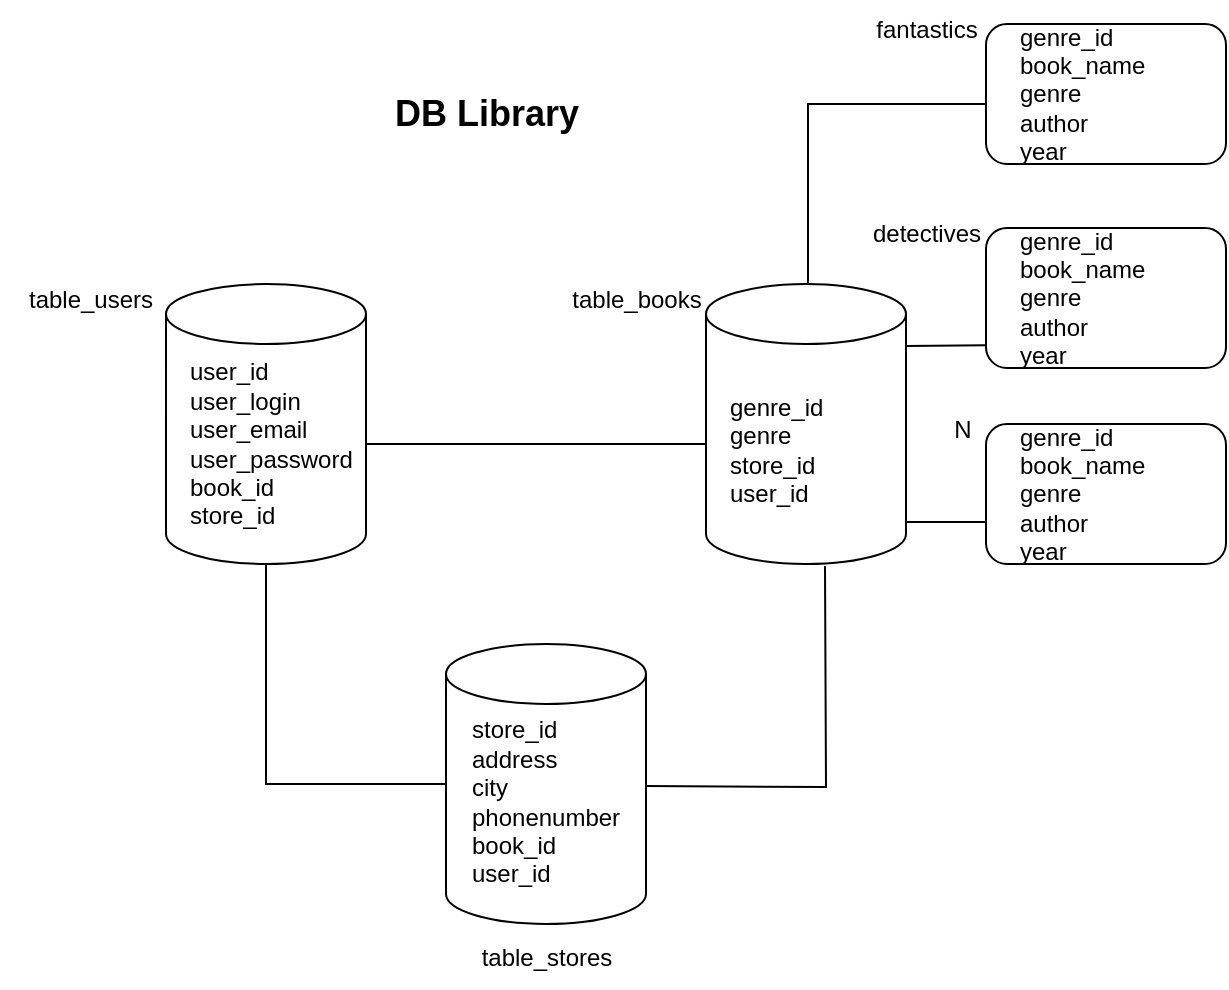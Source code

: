 <mxfile version="23.1.1" type="device">
  <diagram name="Страница — 1" id="sllSG_IrFpRFmlxKe0wj">
    <mxGraphModel dx="995" dy="586" grid="1" gridSize="10" guides="1" tooltips="1" connect="1" arrows="1" fold="1" page="1" pageScale="1" pageWidth="827" pageHeight="1169" math="0" shadow="0">
      <root>
        <mxCell id="0" />
        <mxCell id="1" parent="0" />
        <mxCell id="lTg2vjqH_Q9po1o6edxE-14" style="edgeStyle=orthogonalEdgeStyle;rounded=0;orthogonalLoop=1;jettySize=auto;html=1;endArrow=none;endFill=0;entryX=0;entryY=0.5;entryDx=0;entryDy=0;entryPerimeter=0;exitX=0.5;exitY=1;exitDx=0;exitDy=0;exitPerimeter=0;" edge="1" parent="1" source="lTg2vjqH_Q9po1o6edxE-1" target="lTg2vjqH_Q9po1o6edxE-8">
          <mxGeometry relative="1" as="geometry">
            <mxPoint x="240" y="530" as="targetPoint" />
          </mxGeometry>
        </mxCell>
        <mxCell id="lTg2vjqH_Q9po1o6edxE-1" value="" style="shape=cylinder3;whiteSpace=wrap;html=1;boundedLbl=1;backgroundOutline=1;size=15;" vertex="1" parent="1">
          <mxGeometry x="190" y="280" width="100" height="140" as="geometry" />
        </mxCell>
        <mxCell id="lTg2vjqH_Q9po1o6edxE-2" value="user_id&lt;br&gt;user_login&lt;br&gt;user_email&lt;br&gt;user_password&lt;br&gt;book_id&lt;br&gt;store_id" style="text;html=1;align=left;verticalAlign=middle;resizable=0;points=[];autosize=1;strokeColor=none;fillColor=none;" vertex="1" parent="1">
          <mxGeometry x="200" y="310" width="100" height="100" as="geometry" />
        </mxCell>
        <mxCell id="lTg2vjqH_Q9po1o6edxE-6" value="" style="shape=cylinder3;whiteSpace=wrap;html=1;boundedLbl=1;backgroundOutline=1;size=15;" vertex="1" parent="1">
          <mxGeometry x="460" y="280" width="100" height="140" as="geometry" />
        </mxCell>
        <mxCell id="lTg2vjqH_Q9po1o6edxE-7" value="genre_id&lt;br&gt;genre&lt;br&gt;store_id&lt;br&gt;user_id" style="text;html=1;align=left;verticalAlign=middle;resizable=0;points=[];autosize=1;strokeColor=none;fillColor=none;" vertex="1" parent="1">
          <mxGeometry x="470" y="328" width="70" height="70" as="geometry" />
        </mxCell>
        <mxCell id="lTg2vjqH_Q9po1o6edxE-8" value="" style="shape=cylinder3;whiteSpace=wrap;html=1;boundedLbl=1;backgroundOutline=1;size=15;" vertex="1" parent="1">
          <mxGeometry x="330" y="460" width="100" height="140" as="geometry" />
        </mxCell>
        <mxCell id="lTg2vjqH_Q9po1o6edxE-9" value="store_id&lt;br&gt;address&lt;br&gt;city&lt;br&gt;phonenumber&lt;br&gt;book_id&lt;br&gt;user_id" style="text;html=1;align=left;verticalAlign=middle;resizable=0;points=[];autosize=1;strokeColor=none;fillColor=none;" vertex="1" parent="1">
          <mxGeometry x="341" y="489" width="100" height="100" as="geometry" />
        </mxCell>
        <mxCell id="lTg2vjqH_Q9po1o6edxE-10" value="DB Library" style="text;html=1;align=center;verticalAlign=middle;resizable=0;points=[];autosize=1;strokeColor=none;fillColor=none;fontSize=18;fontStyle=1" vertex="1" parent="1">
          <mxGeometry x="290" y="180" width="120" height="30" as="geometry" />
        </mxCell>
        <mxCell id="lTg2vjqH_Q9po1o6edxE-12" style="rounded=0;orthogonalLoop=1;jettySize=auto;html=1;endArrow=none;endFill=0;" edge="1" parent="1">
          <mxGeometry relative="1" as="geometry">
            <mxPoint x="290" y="360" as="sourcePoint" />
            <mxPoint x="460" y="360" as="targetPoint" />
          </mxGeometry>
        </mxCell>
        <mxCell id="lTg2vjqH_Q9po1o6edxE-15" style="edgeStyle=orthogonalEdgeStyle;rounded=0;orthogonalLoop=1;jettySize=auto;html=1;endArrow=none;endFill=0;entryX=0;entryY=0.5;entryDx=0;entryDy=0;entryPerimeter=0;exitX=0.5;exitY=1;exitDx=0;exitDy=0;exitPerimeter=0;" edge="1" parent="1">
          <mxGeometry relative="1" as="geometry">
            <mxPoint x="519.5" y="421" as="targetPoint" />
            <mxPoint x="429.5" y="531" as="sourcePoint" />
          </mxGeometry>
        </mxCell>
        <mxCell id="lTg2vjqH_Q9po1o6edxE-16" value="table_users" style="text;html=1;align=center;verticalAlign=middle;resizable=0;points=[];autosize=1;strokeColor=none;fillColor=none;" vertex="1" parent="1">
          <mxGeometry x="107" y="273" width="90" height="30" as="geometry" />
        </mxCell>
        <mxCell id="lTg2vjqH_Q9po1o6edxE-17" value="table_books" style="text;html=1;align=center;verticalAlign=middle;resizable=0;points=[];autosize=1;strokeColor=none;fillColor=none;" vertex="1" parent="1">
          <mxGeometry x="380" y="273" width="90" height="30" as="geometry" />
        </mxCell>
        <mxCell id="lTg2vjqH_Q9po1o6edxE-18" value="table_stores" style="text;html=1;align=center;verticalAlign=middle;resizable=0;points=[];autosize=1;strokeColor=none;fillColor=none;" vertex="1" parent="1">
          <mxGeometry x="335" y="602" width="90" height="30" as="geometry" />
        </mxCell>
        <mxCell id="lTg2vjqH_Q9po1o6edxE-19" value="" style="rounded=1;whiteSpace=wrap;html=1;" vertex="1" parent="1">
          <mxGeometry x="600" y="150" width="120" height="70" as="geometry" />
        </mxCell>
        <mxCell id="lTg2vjqH_Q9po1o6edxE-20" value="fantastics" style="text;html=1;align=center;verticalAlign=middle;resizable=0;points=[];autosize=1;strokeColor=none;fillColor=none;" vertex="1" parent="1">
          <mxGeometry x="535" y="138" width="70" height="30" as="geometry" />
        </mxCell>
        <mxCell id="lTg2vjqH_Q9po1o6edxE-21" value="genre_id&lt;br&gt;book_name&lt;br&gt;genre&lt;br&gt;author&lt;br&gt;year" style="text;html=1;align=left;verticalAlign=middle;resizable=0;points=[];autosize=1;strokeColor=none;fillColor=none;" vertex="1" parent="1">
          <mxGeometry x="615" y="145" width="90" height="80" as="geometry" />
        </mxCell>
        <mxCell id="lTg2vjqH_Q9po1o6edxE-22" value="" style="rounded=1;whiteSpace=wrap;html=1;" vertex="1" parent="1">
          <mxGeometry x="600" y="252" width="120" height="70" as="geometry" />
        </mxCell>
        <mxCell id="lTg2vjqH_Q9po1o6edxE-23" value="detectives" style="text;html=1;align=center;verticalAlign=middle;resizable=0;points=[];autosize=1;strokeColor=none;fillColor=none;" vertex="1" parent="1">
          <mxGeometry x="530" y="240" width="80" height="30" as="geometry" />
        </mxCell>
        <mxCell id="lTg2vjqH_Q9po1o6edxE-24" value="genre_id&lt;br&gt;book_name&lt;br&gt;genre&lt;br&gt;author&lt;br&gt;year" style="text;html=1;align=left;verticalAlign=middle;resizable=0;points=[];autosize=1;strokeColor=none;fillColor=none;" vertex="1" parent="1">
          <mxGeometry x="615" y="247" width="90" height="80" as="geometry" />
        </mxCell>
        <mxCell id="lTg2vjqH_Q9po1o6edxE-25" value="" style="rounded=1;whiteSpace=wrap;html=1;" vertex="1" parent="1">
          <mxGeometry x="600" y="350" width="120" height="70" as="geometry" />
        </mxCell>
        <mxCell id="lTg2vjqH_Q9po1o6edxE-26" value="N" style="text;html=1;align=center;verticalAlign=middle;resizable=0;points=[];autosize=1;strokeColor=none;fillColor=none;" vertex="1" parent="1">
          <mxGeometry x="573" y="338" width="30" height="30" as="geometry" />
        </mxCell>
        <mxCell id="lTg2vjqH_Q9po1o6edxE-27" value="genre_id&lt;br&gt;book_name&lt;br&gt;genre&lt;br&gt;author&lt;br&gt;year" style="text;html=1;align=left;verticalAlign=middle;resizable=0;points=[];autosize=1;strokeColor=none;fillColor=none;" vertex="1" parent="1">
          <mxGeometry x="615" y="345" width="90" height="80" as="geometry" />
        </mxCell>
        <mxCell id="lTg2vjqH_Q9po1o6edxE-29" style="edgeStyle=orthogonalEdgeStyle;rounded=0;orthogonalLoop=1;jettySize=auto;html=1;endArrow=none;endFill=0;entryX=0;entryY=0.5;entryDx=0;entryDy=0;entryPerimeter=0;exitX=0.5;exitY=1;exitDx=0;exitDy=0;exitPerimeter=0;" edge="1" parent="1">
          <mxGeometry relative="1" as="geometry">
            <mxPoint x="510" y="280" as="targetPoint" />
            <mxPoint x="600" y="170" as="sourcePoint" />
            <Array as="points">
              <mxPoint x="600" y="190" />
              <mxPoint x="511" y="190" />
            </Array>
          </mxGeometry>
        </mxCell>
        <mxCell id="lTg2vjqH_Q9po1o6edxE-31" style="rounded=0;orthogonalLoop=1;jettySize=auto;html=1;exitX=1;exitY=0;exitDx=0;exitDy=15;exitPerimeter=0;entryX=-0.003;entryY=0.837;entryDx=0;entryDy=0;entryPerimeter=0;endArrow=none;endFill=0;" edge="1" parent="1" target="lTg2vjqH_Q9po1o6edxE-22">
          <mxGeometry relative="1" as="geometry">
            <mxPoint x="560" y="311" as="sourcePoint" />
            <mxPoint x="597.96" y="310" as="targetPoint" />
          </mxGeometry>
        </mxCell>
        <mxCell id="lTg2vjqH_Q9po1o6edxE-32" style="rounded=0;orthogonalLoop=1;jettySize=auto;html=1;exitX=1;exitY=0;exitDx=0;exitDy=15;exitPerimeter=0;entryX=-0.003;entryY=0.837;entryDx=0;entryDy=0;entryPerimeter=0;endArrow=none;endFill=0;" edge="1" parent="1">
          <mxGeometry relative="1" as="geometry">
            <mxPoint x="560" y="399" as="sourcePoint" />
            <mxPoint x="600" y="399" as="targetPoint" />
          </mxGeometry>
        </mxCell>
      </root>
    </mxGraphModel>
  </diagram>
</mxfile>
